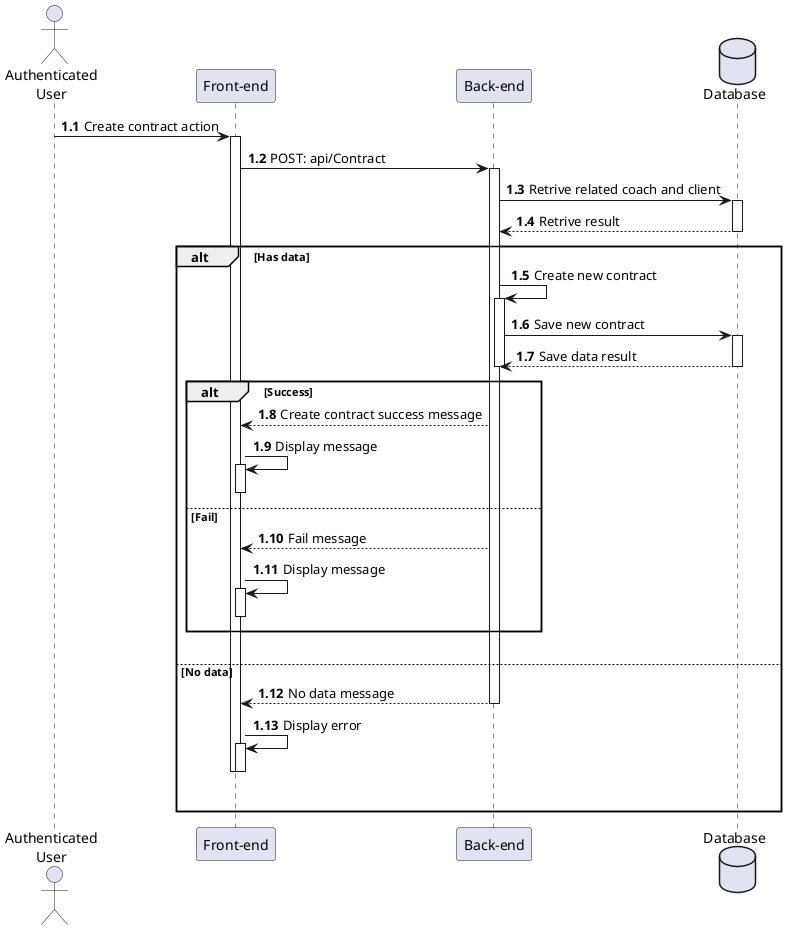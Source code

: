 @startuml CreateContract
actor "Authenticated\nUser" as user
participant "Front-end" as client
participant "Back-end" as server 
database "Database" as db

autonumber 1.1 "<b>0:"

user -> client++ : Create contract action
client -> server++ : POST: api/Contract
server -> db++ : Retrive related coach and client
db --> server : Retrive result
deactivate db
 
alt Has data
    server -> server++ : Create new contract
    server -> db++ : Save new contract
    db --> server : Save data result
    deactivate
    deactivate

    alt Success
        server --> client : Create contract success message
        client -> client++ : Display message
        deactivate client
    else Fail 
        server --> client : Fail message
        client -> client++ : Display message
        deactivate client
    end
    |||
else No data
    server --> client : No data message
    deactivate server
    client -> client++ : Display error
    deactivate client
    deactivate client
    |||
end
@enduml
